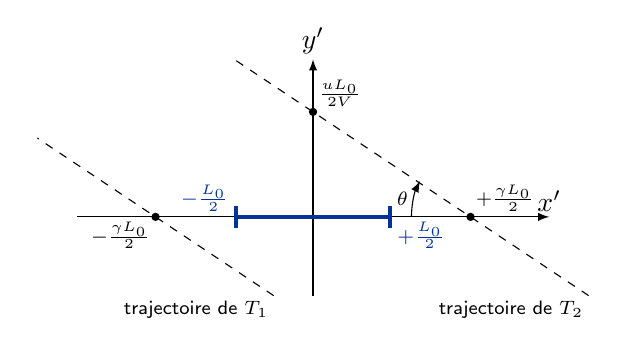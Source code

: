 %% document-wide tikz options and styles

\tikzset{%
  >=latex, % option for nice arrows
  inner sep=0pt,%
  outer sep=2pt,%
  mark coordinate/.style={inner sep=0pt,outer sep=0pt,minimum size=3pt,
    fill=black,circle}%
}
\begin{tikzpicture}
  \sf
  \definecolor{red}{RGB}{221,42,43}
  \definecolor{green}{RGB}{105,182,40}
  \definecolor{blue}{RGB}{0,51,153}
  \definecolor{orange}{RGB}{192,128,64}
  \definecolor{gray}{RGB}{107,108,110}

  %% some definitions

  %% characteristic points
  %% \coordinate[mark coordinate] (O) at (0,0) node[below right] {$\mathbf{O}$};

  \draw[->] (0,-1) -- (0,2) node[above] {$y'$};
  \draw[->] (-3,0) -- (3,0) node[above] {$x'$};

  \begin{scope}[xshift=-2cm, font=\scriptsize]
    \draw[dashed] (1.5, -1) node[below left] {trajectoire de $T_1$} -- (0,0) -- (-1.5, 1);
    \coordinate[mark coordinate] (T1) at (0,0) node[below left] {$-\frac{\gamma L_0}{2}$};
  \end{scope}
  \begin{scope}[xshift=+2cm, font=\scriptsize]
    \draw[dashed] (1.5, -1) node[below left] {trajectoire de $T_2$} -- (0,0) -- (-3, 2);
    \coordinate[mark coordinate] (T2) at (0,0) node[above right] {+$\frac{\gamma L_0}{2}$};
    \draw[->] (-0.75,0) arc(180:153:1) node[midway, left] {$\theta$};
  \end{scope}

  \begin{scope}[font=\scriptsize]
    \coordinate[mark coordinate] (T) at (0,1.333);
    \draw (T) node[above right] {$\frac{uL_0}{2V}$};
    \draw[very thick, |-|, blue] (-1,0) node[above left] {$-\frac{L_0}{2}$} -- (+1,0) node[below right] {$+\frac{L_0}{2}$};
  \end{scope}
\end{tikzpicture}

